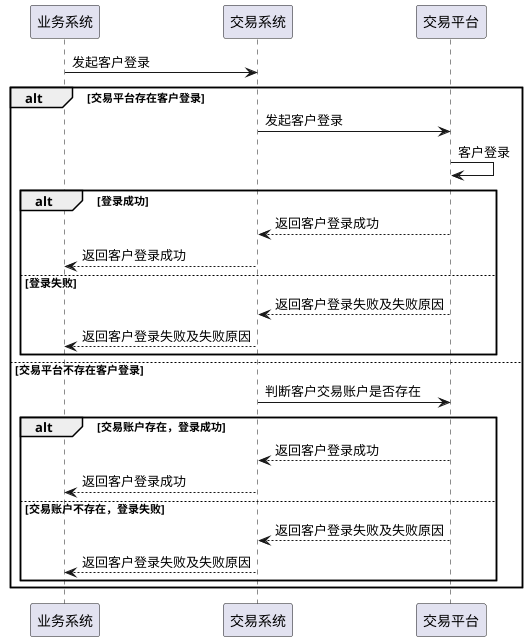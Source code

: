 @startuml

participant 业务系统
participant 交易系统
participant 交易平台
业务系统->交易系统:发起客户登录
alt 交易平台存在客户登录
交易系统->交易平台:发起客户登录
交易平台->交易平台:客户登录
alt 登录成功
交易平台-->交易系统:返回客户登录成功
交易系统-->业务系统:返回客户登录成功
else 登录失败
交易平台-->交易系统:返回客户登录失败及失败原因
交易系统-->业务系统:返回客户登录失败及失败原因
end
else 交易平台不存在客户登录
交易系统->交易平台:判断客户交易账户是否存在
alt 交易账户存在，登录成功
交易平台-->交易系统:返回客户登录成功
交易系统-->业务系统:返回客户登录成功
else 交易账户不存在，登录失败
交易平台-->交易系统:返回客户登录失败及失败原因
交易系统-->业务系统:返回客户登录失败及失败原因
end
end

@enduml